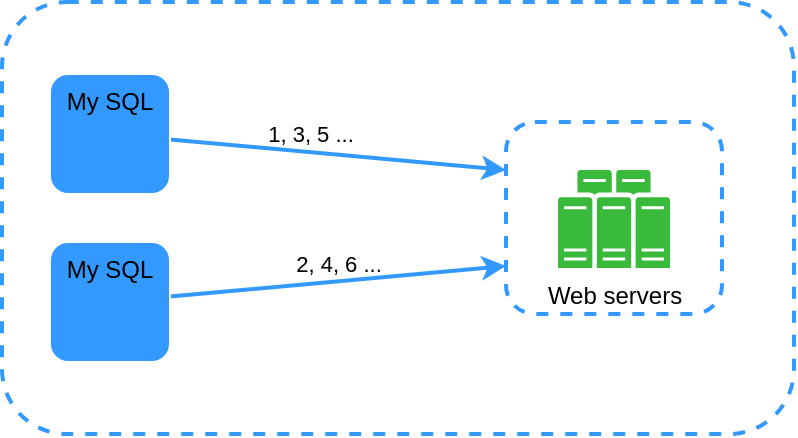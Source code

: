 <mxfile version="24.7.17">
  <diagram name="Page-1" id="39eGpuav0o3ln-8u41Aq">
    <mxGraphModel dx="1194" dy="772" grid="1" gridSize="10" guides="1" tooltips="1" connect="1" arrows="1" fold="1" page="1" pageScale="1" pageWidth="827" pageHeight="1169" math="0" shadow="0">
      <root>
        <mxCell id="0" />
        <mxCell id="1" parent="0" />
        <mxCell id="9VtgRzQtIl7p8hPJ1WHW-1" value="" style="rounded=1;whiteSpace=wrap;html=1;strokeColor=#3399FF;align=center;verticalAlign=middle;fontFamily=Helvetica;fontSize=12;fontColor=default;labelBackgroundColor=default;fillColor=none;strokeWidth=2;dashed=1;" vertex="1" parent="1">
          <mxGeometry x="108" y="84" width="396" height="216" as="geometry" />
        </mxCell>
        <mxCell id="9VtgRzQtIl7p8hPJ1WHW-2" style="rounded=0;orthogonalLoop=1;jettySize=auto;html=1;entryX=0;entryY=0.25;entryDx=0;entryDy=0;strokeWidth=2;strokeColor=#3399FF;labelBackgroundColor=none;fontColor=default;" edge="1" parent="1" source="9VtgRzQtIl7p8hPJ1WHW-4" target="9VtgRzQtIl7p8hPJ1WHW-7">
          <mxGeometry relative="1" as="geometry" />
        </mxCell>
        <mxCell id="9VtgRzQtIl7p8hPJ1WHW-3" value="1, 3, 5 ..." style="edgeLabel;html=1;align=center;verticalAlign=bottom;resizable=0;points=[];labelBackgroundColor=none;fontColor=default;" connectable="0" vertex="1" parent="9VtgRzQtIl7p8hPJ1WHW-2">
          <mxGeometry x="-0.176" y="1" relative="1" as="geometry">
            <mxPoint as="offset" />
          </mxGeometry>
        </mxCell>
        <mxCell id="9VtgRzQtIl7p8hPJ1WHW-4" value="My SQL" style="rounded=1;whiteSpace=wrap;html=1;strokeColor=#FFFFFF;align=center;verticalAlign=top;fontFamily=Helvetica;fontSize=12;fontColor=default;labelBackgroundColor=none;fillColor=#3399FF;" vertex="1" parent="1">
          <mxGeometry x="132" y="120" width="60" height="60" as="geometry" />
        </mxCell>
        <mxCell id="9VtgRzQtIl7p8hPJ1WHW-5" value="2, 4, 6 ..." style="rounded=0;orthogonalLoop=1;jettySize=auto;html=1;entryX=0;entryY=0.75;entryDx=0;entryDy=0;strokeColor=#3399FF;strokeWidth=2;labelBackgroundColor=none;fontColor=default;verticalAlign=bottom;" edge="1" parent="1" source="9VtgRzQtIl7p8hPJ1WHW-6" target="9VtgRzQtIl7p8hPJ1WHW-7">
          <mxGeometry relative="1" as="geometry" />
        </mxCell>
        <mxCell id="9VtgRzQtIl7p8hPJ1WHW-6" value="My SQL" style="rounded=1;whiteSpace=wrap;html=1;strokeColor=#FFFFFF;align=center;verticalAlign=top;fontFamily=Helvetica;fontSize=12;fontColor=default;labelBackgroundColor=none;fillColor=#3399FF;" vertex="1" parent="1">
          <mxGeometry x="132" y="204" width="60" height="60" as="geometry" />
        </mxCell>
        <mxCell id="9VtgRzQtIl7p8hPJ1WHW-7" value="" style="rounded=1;whiteSpace=wrap;html=1;strokeColor=#3399FF;align=center;verticalAlign=middle;fontFamily=Helvetica;fontSize=12;fontColor=default;labelBackgroundColor=default;fillColor=none;strokeWidth=2;dashed=1;" vertex="1" parent="1">
          <mxGeometry x="360" y="144" width="108" height="96" as="geometry" />
        </mxCell>
        <mxCell id="9VtgRzQtIl7p8hPJ1WHW-8" value="Web servers" style="sketch=0;pointerEvents=1;shadow=0;dashed=0;html=1;strokeColor=none;labelPosition=center;verticalLabelPosition=bottom;verticalAlign=top;outlineConnect=0;align=center;shape=mxgraph.office.servers.physical_host_farm;fillColor=#3ABA3A;fontColor=default;" vertex="1" parent="1">
          <mxGeometry x="386" y="168" width="56" height="49" as="geometry" />
        </mxCell>
      </root>
    </mxGraphModel>
  </diagram>
</mxfile>
